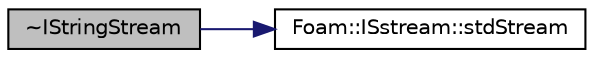 digraph "~IStringStream"
{
  bgcolor="transparent";
  edge [fontname="Helvetica",fontsize="10",labelfontname="Helvetica",labelfontsize="10"];
  node [fontname="Helvetica",fontsize="10",shape=record];
  rankdir="LR";
  Node1 [label="~IStringStream",height=0.2,width=0.4,color="black", fillcolor="grey75", style="filled", fontcolor="black"];
  Node1 -> Node2 [color="midnightblue",fontsize="10",style="solid",fontname="Helvetica"];
  Node2 [label="Foam::ISstream::stdStream",height=0.2,width=0.4,color="black",URL="$a01216.html#af1a4d63174c4709350e68d8b36eaeadd",tooltip="Access to underlying std::istream. "];
}

